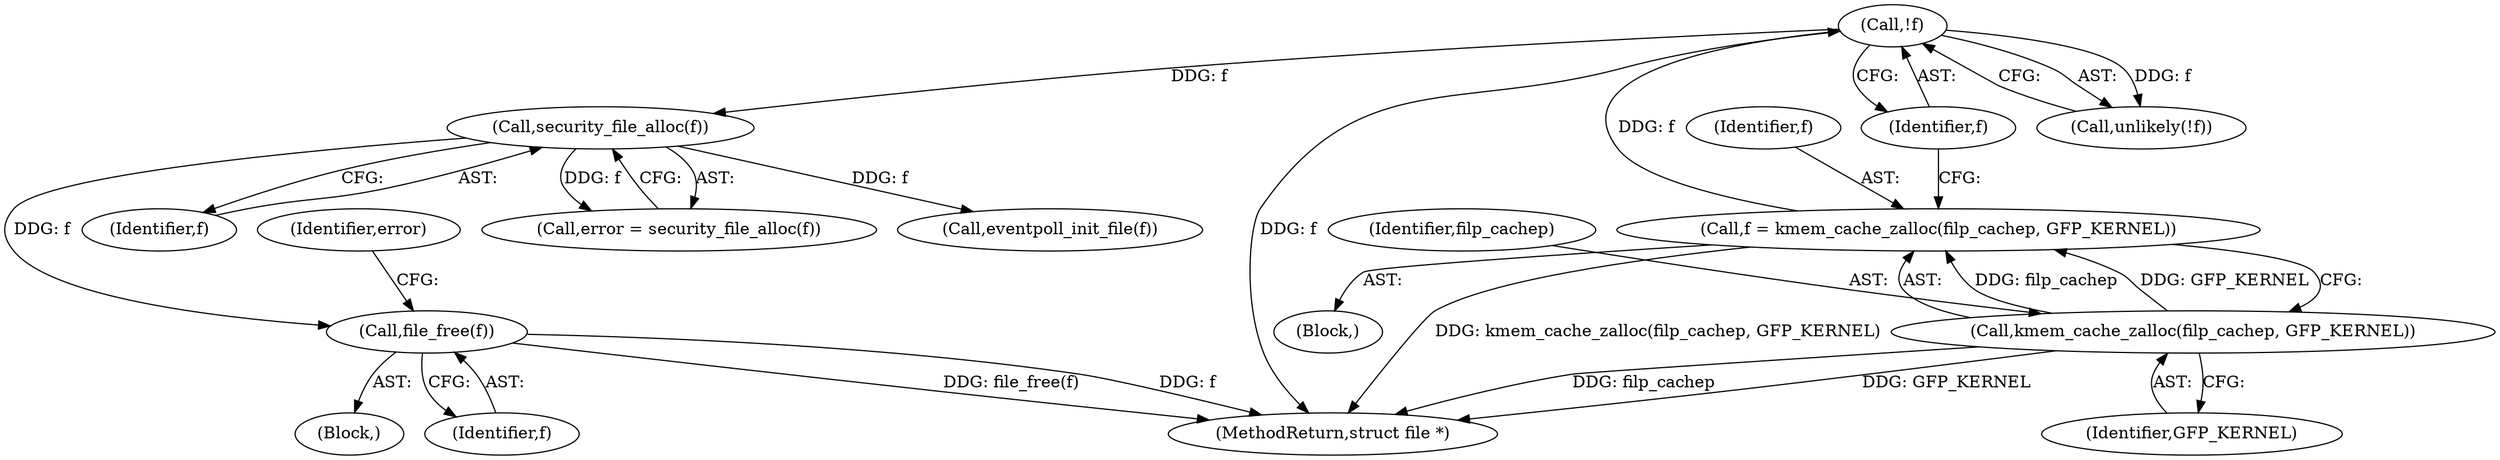 digraph "0_linux_eee5cc2702929fd41cce28058dc6d6717f723f87_6@API" {
"1000164" [label="(Call,file_free(f))"];
"1000158" [label="(Call,security_file_alloc(f))"];
"1000141" [label="(Call,!f)"];
"1000134" [label="(Call,f = kmem_cache_zalloc(filp_cachep, GFP_KERNEL))"];
"1000136" [label="(Call,kmem_cache_zalloc(filp_cachep, GFP_KERNEL))"];
"1000187" [label="(Call,eventpoll_init_file(f))"];
"1000163" [label="(Block,)"];
"1000159" [label="(Identifier,f)"];
"1000134" [label="(Call,f = kmem_cache_zalloc(filp_cachep, GFP_KERNEL))"];
"1000137" [label="(Identifier,filp_cachep)"];
"1000135" [label="(Identifier,f)"];
"1000165" [label="(Identifier,f)"];
"1000168" [label="(Identifier,error)"];
"1000106" [label="(Block,)"];
"1000158" [label="(Call,security_file_alloc(f))"];
"1000138" [label="(Identifier,GFP_KERNEL)"];
"1000136" [label="(Call,kmem_cache_zalloc(filp_cachep, GFP_KERNEL))"];
"1000142" [label="(Identifier,f)"];
"1000140" [label="(Call,unlikely(!f))"];
"1000141" [label="(Call,!f)"];
"1000207" [label="(MethodReturn,struct file *)"];
"1000164" [label="(Call,file_free(f))"];
"1000156" [label="(Call,error = security_file_alloc(f))"];
"1000164" -> "1000163"  [label="AST: "];
"1000164" -> "1000165"  [label="CFG: "];
"1000165" -> "1000164"  [label="AST: "];
"1000168" -> "1000164"  [label="CFG: "];
"1000164" -> "1000207"  [label="DDG: file_free(f)"];
"1000164" -> "1000207"  [label="DDG: f"];
"1000158" -> "1000164"  [label="DDG: f"];
"1000158" -> "1000156"  [label="AST: "];
"1000158" -> "1000159"  [label="CFG: "];
"1000159" -> "1000158"  [label="AST: "];
"1000156" -> "1000158"  [label="CFG: "];
"1000158" -> "1000156"  [label="DDG: f"];
"1000141" -> "1000158"  [label="DDG: f"];
"1000158" -> "1000187"  [label="DDG: f"];
"1000141" -> "1000140"  [label="AST: "];
"1000141" -> "1000142"  [label="CFG: "];
"1000142" -> "1000141"  [label="AST: "];
"1000140" -> "1000141"  [label="CFG: "];
"1000141" -> "1000207"  [label="DDG: f"];
"1000141" -> "1000140"  [label="DDG: f"];
"1000134" -> "1000141"  [label="DDG: f"];
"1000134" -> "1000106"  [label="AST: "];
"1000134" -> "1000136"  [label="CFG: "];
"1000135" -> "1000134"  [label="AST: "];
"1000136" -> "1000134"  [label="AST: "];
"1000142" -> "1000134"  [label="CFG: "];
"1000134" -> "1000207"  [label="DDG: kmem_cache_zalloc(filp_cachep, GFP_KERNEL)"];
"1000136" -> "1000134"  [label="DDG: filp_cachep"];
"1000136" -> "1000134"  [label="DDG: GFP_KERNEL"];
"1000136" -> "1000138"  [label="CFG: "];
"1000137" -> "1000136"  [label="AST: "];
"1000138" -> "1000136"  [label="AST: "];
"1000136" -> "1000207"  [label="DDG: GFP_KERNEL"];
"1000136" -> "1000207"  [label="DDG: filp_cachep"];
}
